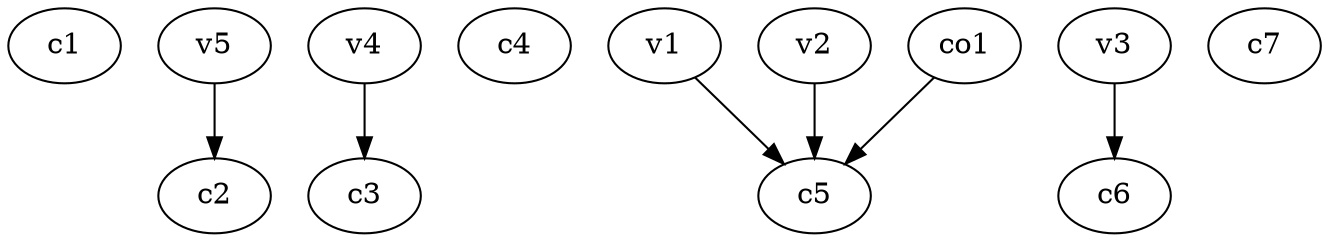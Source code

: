 strict digraph  {
c1;
c2;
c3;
c4;
c5;
c6;
c7;
v1;
v2;
v3;
v4;
v5;
co1;
v1 -> c5  [weight=1];
v2 -> c5  [weight=1];
v3 -> c6  [weight=1];
v4 -> c3  [weight=1];
v5 -> c2  [weight=1];
co1 -> c5  [weight=1];
}
